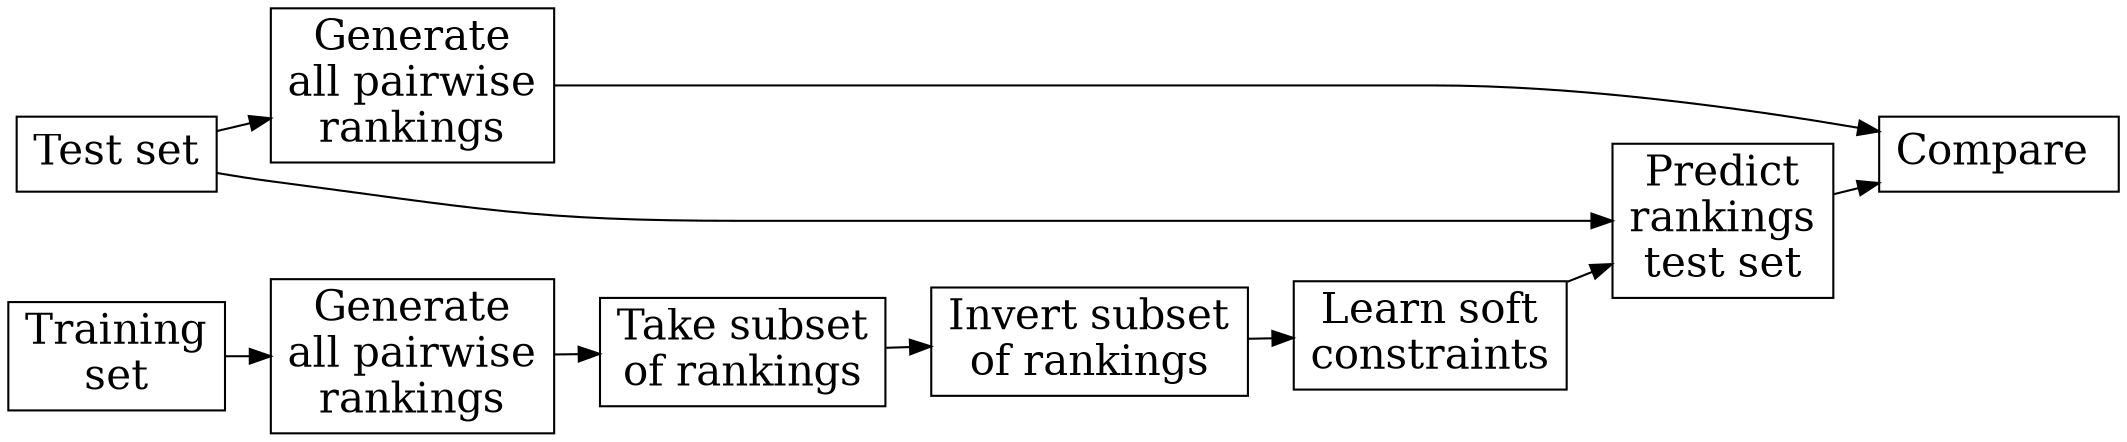 digraph setup {

	node [fontsize="20"]

	test [label="Test set", shape="box"]
	train [label="Training\nset", shape="box"]
 
	gen1 [label="Generate\nall pairwise\nrankings", shape="box"]
	gen2 [label="Generate\nall pairwise\nrankings", shape="box"]

	filter [label="Take subset\nof rankings", shape="box"]

	noise [label="Invert subset\nof rankings", shape="box"]

	learn [label="Learn soft\nconstraints", shape="box"]

	predict [label="Predict\nrankings\ntest set", shape="box"]

	compare [label="Compare ", shape="box"]

	train -> gen1 [label=""]
	test -> gen2

	gen1 -> filter -> noise -> learn -> predict

	test -> predict

	gen2 -> compare
	predict -> compare

	rankdir="LR"
	ranksep = 0.3
	{rank=same test train}
	{rank=same gen1 gen2} 
	{rank=same predict} 
}